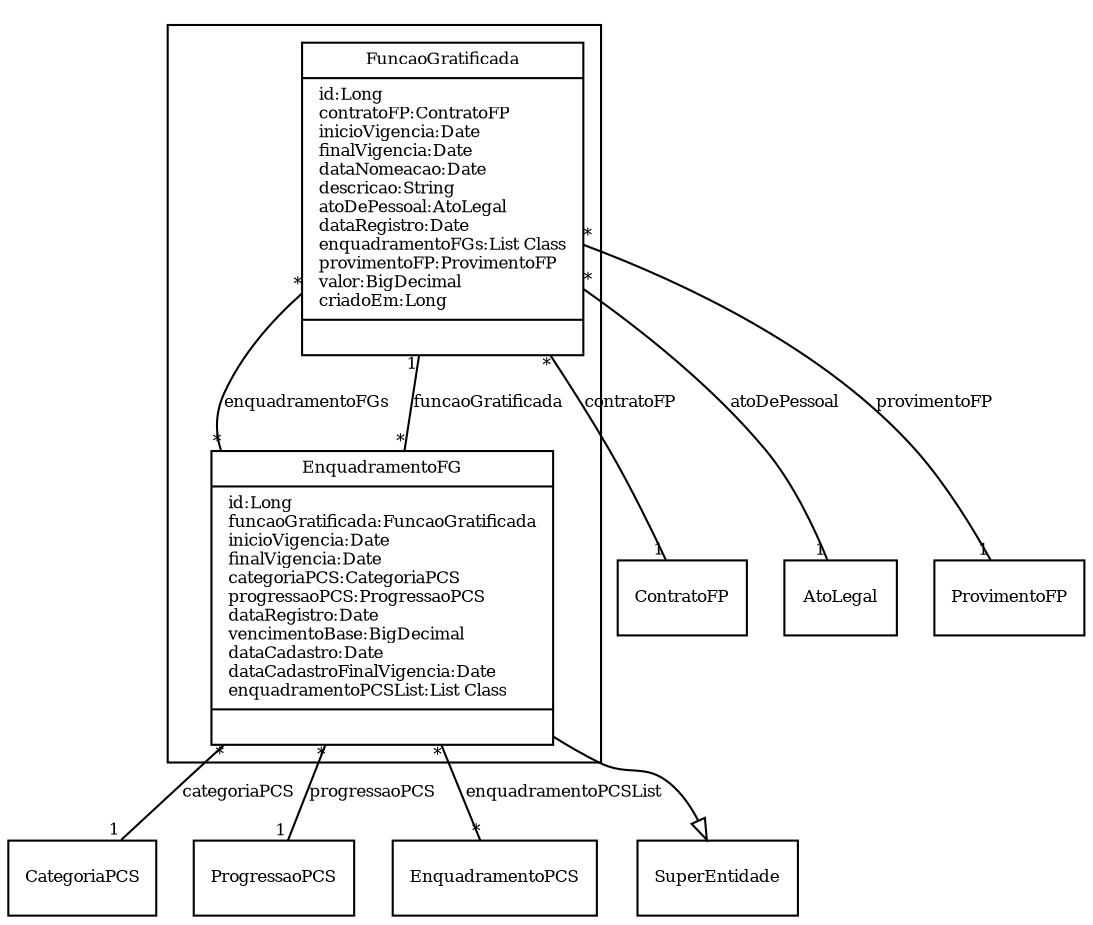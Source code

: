 digraph G{
fontname = "Times-Roman"
fontsize = 8

node [
        fontname = "Times-Roman"
        fontsize = 8
        shape = "record"
]

edge [
        fontname = "Times-Roman"
        fontsize = 8
]

subgraph clusterACESSO_A_FUNCAO_GRATIFICADA
{
FuncaoGratificada [label = "{FuncaoGratificada|id:Long\lcontratoFP:ContratoFP\linicioVigencia:Date\lfinalVigencia:Date\ldataNomeacao:Date\ldescricao:String\latoDePessoal:AtoLegal\ldataRegistro:Date\lenquadramentoFGs:List Class\lprovimentoFP:ProvimentoFP\lvalor:BigDecimal\lcriadoEm:Long\l|\l}"]
EnquadramentoFG [label = "{EnquadramentoFG|id:Long\lfuncaoGratificada:FuncaoGratificada\linicioVigencia:Date\lfinalVigencia:Date\lcategoriaPCS:CategoriaPCS\lprogressaoPCS:ProgressaoPCS\ldataRegistro:Date\lvencimentoBase:BigDecimal\ldataCadastro:Date\ldataCadastroFinalVigencia:Date\lenquadramentoPCSList:List Class\l|\l}"]
}
edge [arrowhead = "none" headlabel = "1" taillabel = "*"] FuncaoGratificada -> ContratoFP [label = "contratoFP"]
edge [arrowhead = "none" headlabel = "1" taillabel = "*"] FuncaoGratificada -> AtoLegal [label = "atoDePessoal"]
edge [arrowhead = "none" headlabel = "*" taillabel = "*"] FuncaoGratificada -> EnquadramentoFG [label = "enquadramentoFGs"]
edge [arrowhead = "none" headlabel = "1" taillabel = "*"] FuncaoGratificada -> ProvimentoFP [label = "provimentoFP"]
edge [arrowhead = "none" headlabel = "1" taillabel = "*"] EnquadramentoFG -> FuncaoGratificada [label = "funcaoGratificada"]
edge [arrowhead = "none" headlabel = "1" taillabel = "*"] EnquadramentoFG -> CategoriaPCS [label = "categoriaPCS"]
edge [arrowhead = "none" headlabel = "1" taillabel = "*"] EnquadramentoFG -> ProgressaoPCS [label = "progressaoPCS"]
edge [arrowhead = "none" headlabel = "*" taillabel = "*"] EnquadramentoFG -> EnquadramentoPCS [label = "enquadramentoPCSList"]
edge [ arrowhead = "empty" headlabel = "" taillabel = ""] EnquadramentoFG -> SuperEntidade
}
